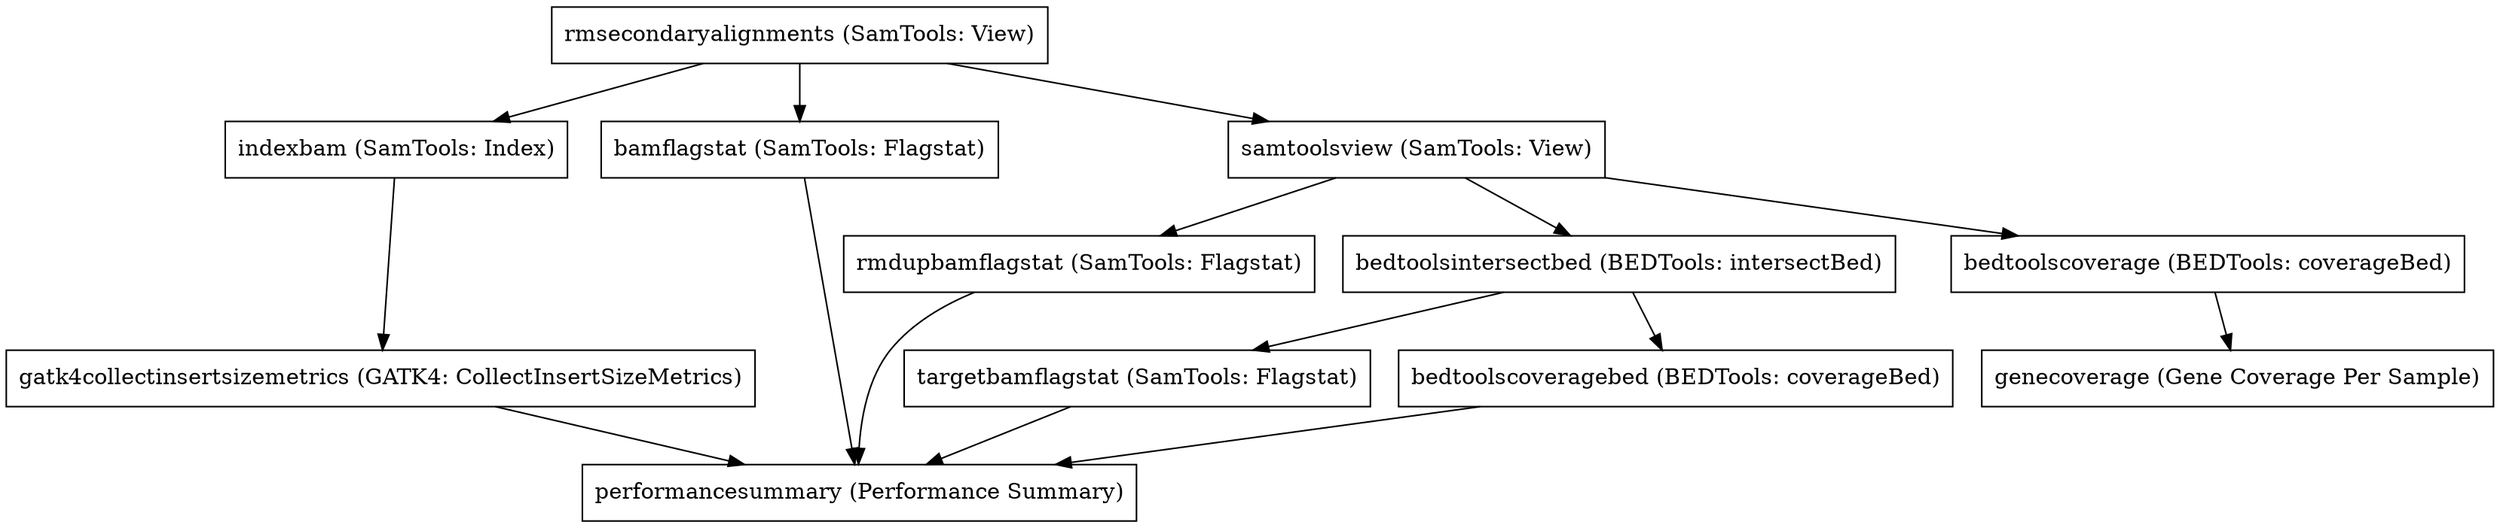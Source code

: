 // Performance summary workflow (targeted bed)
digraph PerformanceSummaryTargeted {
	node [shape=record]
	rmsecondaryalignments [label="rmsecondaryalignments (SamTools: View)"]
	indexbam [label="indexbam (SamTools: Index)"]
	gatk4collectinsertsizemetrics [label="gatk4collectinsertsizemetrics (GATK4: CollectInsertSizeMetrics)"]
	bamflagstat [label="bamflagstat (SamTools: Flagstat)"]
	samtoolsview [label="samtoolsview (SamTools: View)"]
	rmdupbamflagstat [label="rmdupbamflagstat (SamTools: Flagstat)"]
	bedtoolsintersectbed [label="bedtoolsintersectbed (BEDTools: intersectBed)"]
	targetbamflagstat [label="targetbamflagstat (SamTools: Flagstat)"]
	bedtoolscoveragebed [label="bedtoolscoveragebed (BEDTools: coverageBed)"]
	performancesummary [label="performancesummary (Performance Summary)"]
	bedtoolscoverage [label="bedtoolscoverage (BEDTools: coverageBed)"]
	genecoverage [label="genecoverage (Gene Coverage Per Sample)"]
	rmsecondaryalignments -> indexbam
	indexbam -> gatk4collectinsertsizemetrics
	rmsecondaryalignments -> bamflagstat
	rmsecondaryalignments -> samtoolsview
	samtoolsview -> rmdupbamflagstat
	samtoolsview -> bedtoolsintersectbed
	bedtoolsintersectbed -> targetbamflagstat
	bedtoolsintersectbed -> bedtoolscoveragebed
	targetbamflagstat -> performancesummary
	gatk4collectinsertsizemetrics -> performancesummary
	rmdupbamflagstat -> performancesummary
	bamflagstat -> performancesummary
	bedtoolscoveragebed -> performancesummary
	samtoolsview -> bedtoolscoverage
	bedtoolscoverage -> genecoverage
}

